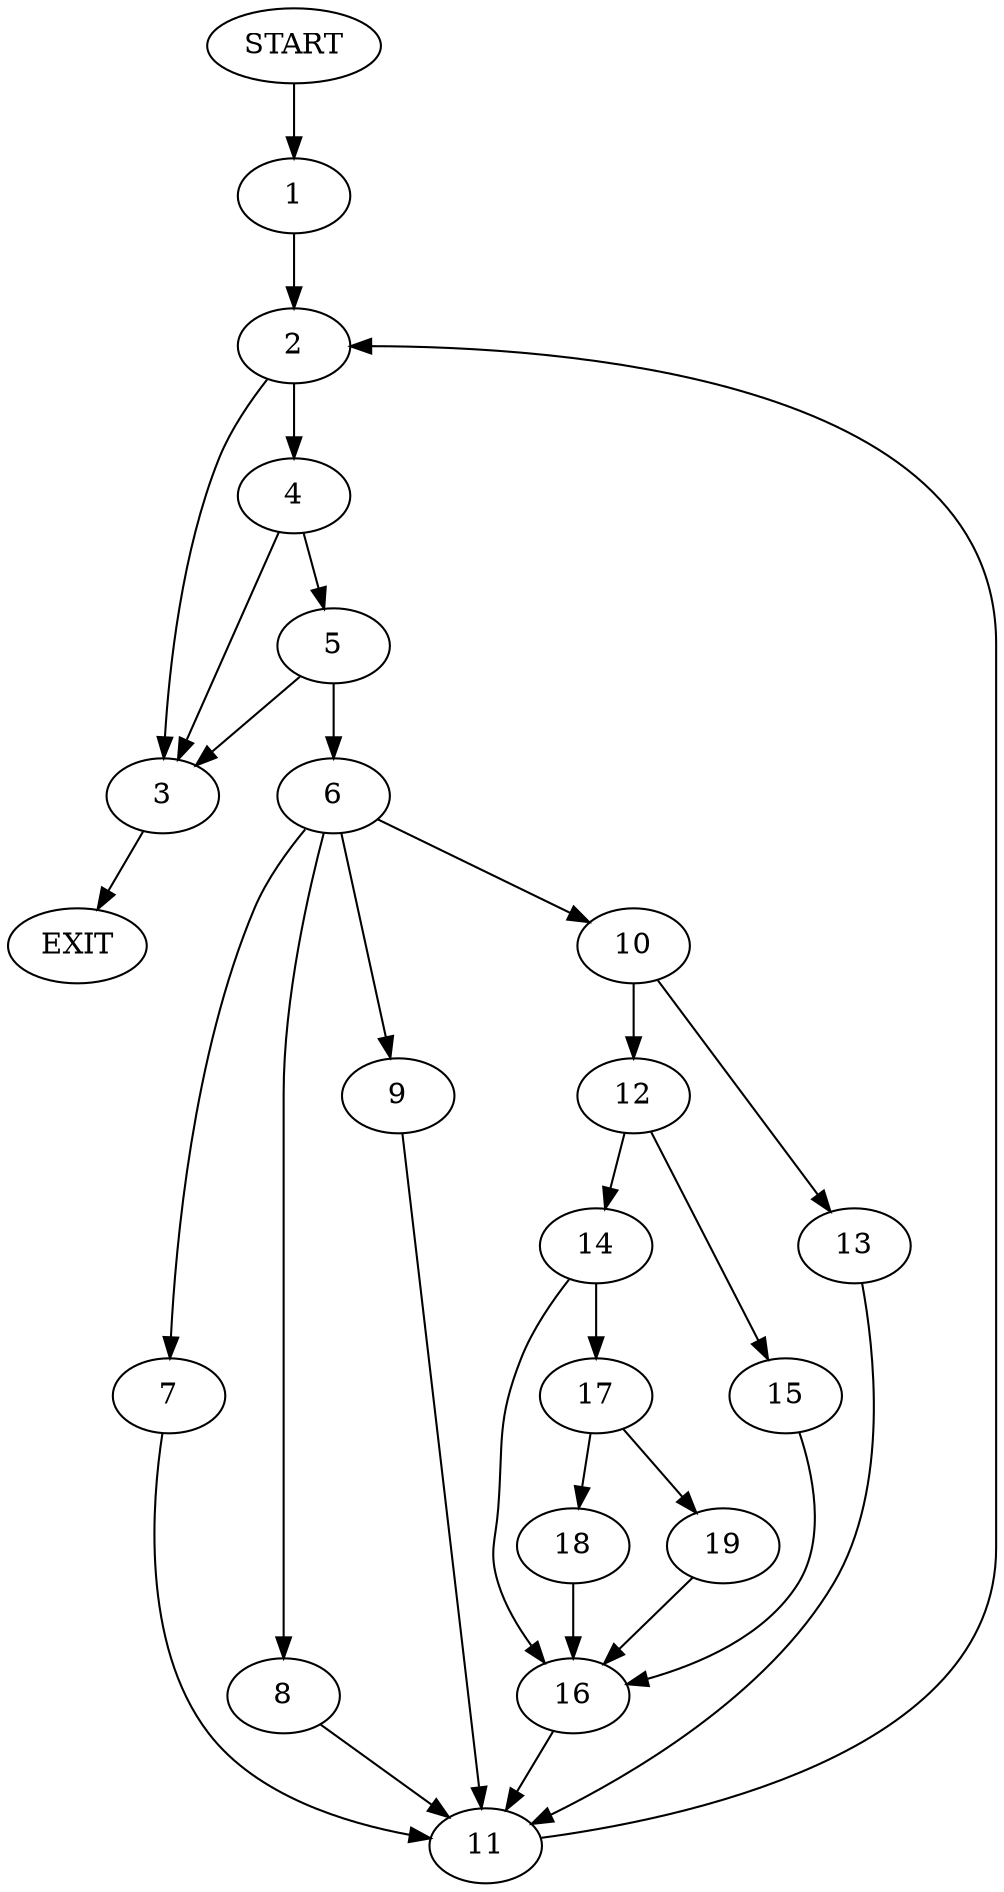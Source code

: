 digraph {
0 [label="START"];
1;
2;
3;
4;
5;
6;
7;
8;
9;
10;
11;
12;
13;
14;
15;
16;
17;
18;
19;
20 [label="EXIT"];
0 -> 1;
1 -> 2;
2 -> 3;
2 -> 4;
3 -> 20;
4 -> 3;
4 -> 5;
5 -> 3;
5 -> 6;
6 -> 7;
6 -> 8;
6 -> 9;
6 -> 10;
7 -> 11;
9 -> 11;
8 -> 11;
10 -> 12;
10 -> 13;
13 -> 11;
12 -> 14;
12 -> 15;
15 -> 16;
14 -> 16;
14 -> 17;
16 -> 11;
17 -> 18;
17 -> 19;
19 -> 16;
18 -> 16;
11 -> 2;
}